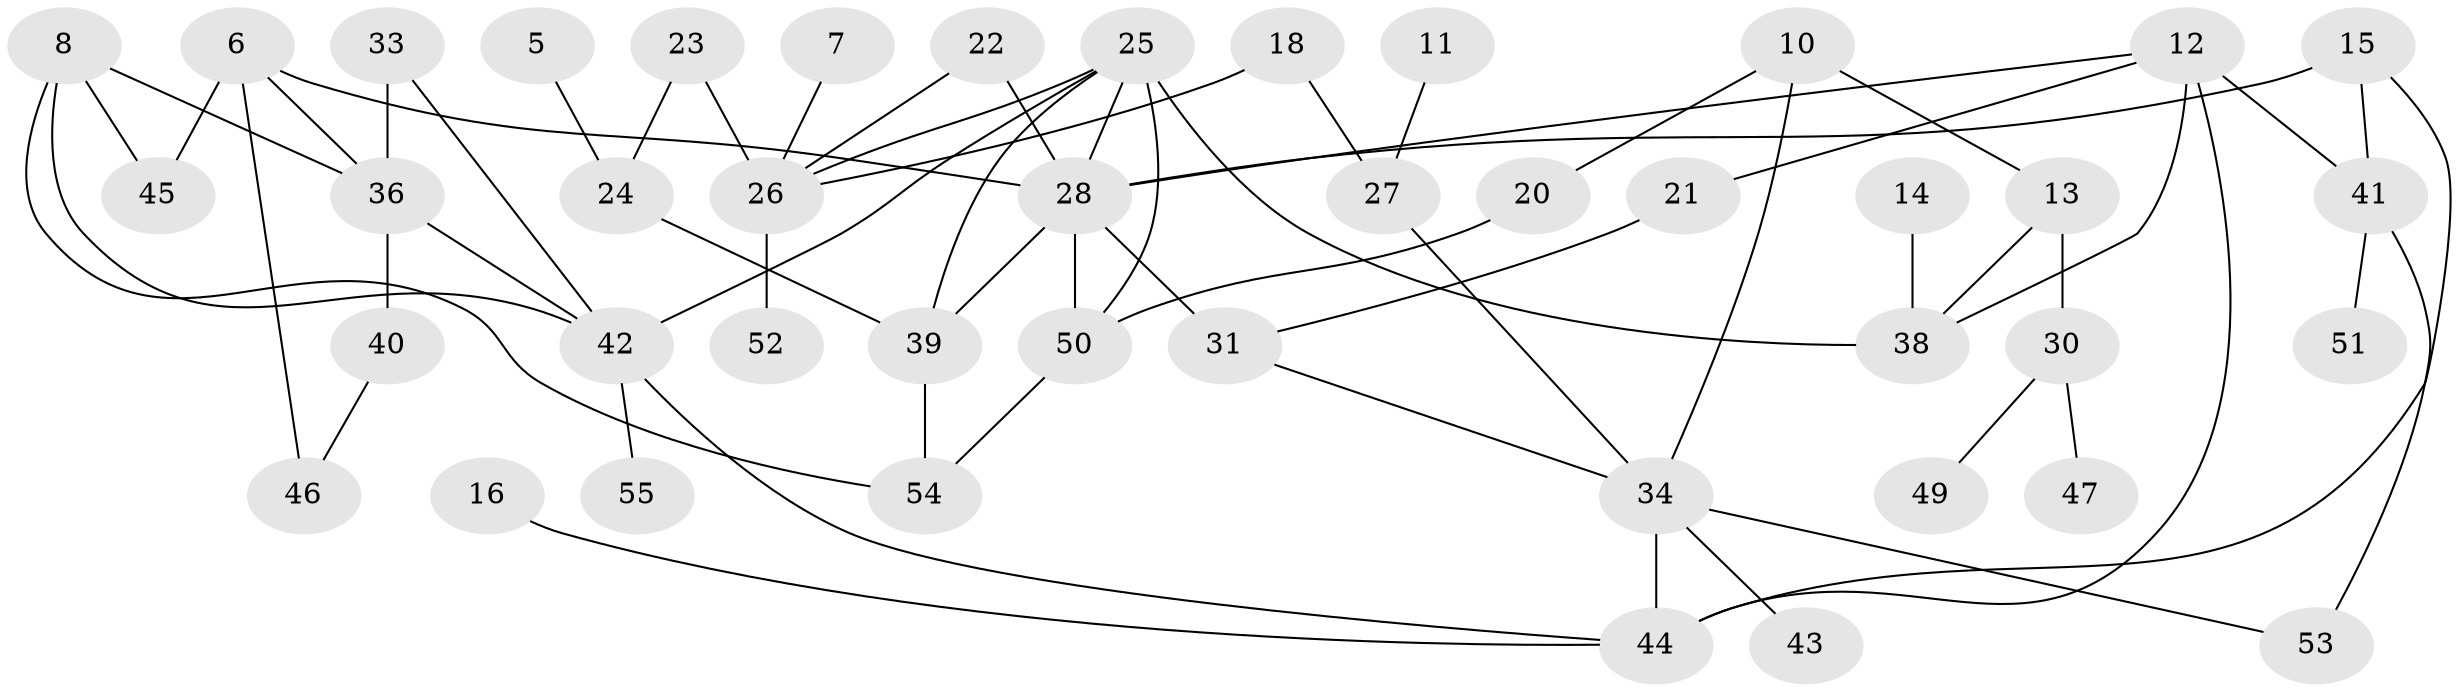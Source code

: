// original degree distribution, {5: 0.06422018348623854, 2: 0.29357798165137616, 0: 0.11009174311926606, 4: 0.11009174311926606, 3: 0.1559633027522936, 1: 0.22935779816513763, 7: 0.009174311926605505, 6: 0.027522935779816515}
// Generated by graph-tools (version 1.1) at 2025/35/03/04/25 23:35:51]
// undirected, 43 vertices, 63 edges
graph export_dot {
  node [color=gray90,style=filled];
  5;
  6;
  7;
  8;
  10;
  11;
  12;
  13;
  14;
  15;
  16;
  18;
  20;
  21;
  22;
  23;
  24;
  25;
  26;
  27;
  28;
  30;
  31;
  33;
  34;
  36;
  38;
  39;
  40;
  41;
  42;
  43;
  44;
  45;
  46;
  47;
  49;
  50;
  51;
  52;
  53;
  54;
  55;
  5 -- 24 [weight=1.0];
  6 -- 28 [weight=1.0];
  6 -- 36 [weight=1.0];
  6 -- 45 [weight=1.0];
  6 -- 46 [weight=1.0];
  7 -- 26 [weight=1.0];
  8 -- 36 [weight=1.0];
  8 -- 42 [weight=1.0];
  8 -- 45 [weight=1.0];
  8 -- 54 [weight=1.0];
  10 -- 13 [weight=1.0];
  10 -- 20 [weight=1.0];
  10 -- 34 [weight=1.0];
  11 -- 27 [weight=1.0];
  12 -- 21 [weight=1.0];
  12 -- 28 [weight=1.0];
  12 -- 38 [weight=1.0];
  12 -- 41 [weight=2.0];
  12 -- 44 [weight=1.0];
  13 -- 30 [weight=1.0];
  13 -- 38 [weight=1.0];
  14 -- 38 [weight=1.0];
  15 -- 28 [weight=2.0];
  15 -- 41 [weight=1.0];
  15 -- 44 [weight=1.0];
  16 -- 44 [weight=1.0];
  18 -- 26 [weight=1.0];
  18 -- 27 [weight=1.0];
  20 -- 50 [weight=1.0];
  21 -- 31 [weight=1.0];
  22 -- 26 [weight=1.0];
  22 -- 28 [weight=1.0];
  23 -- 24 [weight=1.0];
  23 -- 26 [weight=1.0];
  24 -- 39 [weight=1.0];
  25 -- 26 [weight=1.0];
  25 -- 28 [weight=1.0];
  25 -- 38 [weight=1.0];
  25 -- 39 [weight=1.0];
  25 -- 42 [weight=1.0];
  25 -- 50 [weight=1.0];
  26 -- 52 [weight=1.0];
  27 -- 34 [weight=1.0];
  28 -- 31 [weight=3.0];
  28 -- 39 [weight=1.0];
  28 -- 50 [weight=2.0];
  30 -- 47 [weight=1.0];
  30 -- 49 [weight=1.0];
  31 -- 34 [weight=1.0];
  33 -- 36 [weight=1.0];
  33 -- 42 [weight=1.0];
  34 -- 43 [weight=1.0];
  34 -- 44 [weight=2.0];
  34 -- 53 [weight=1.0];
  36 -- 40 [weight=1.0];
  36 -- 42 [weight=1.0];
  39 -- 54 [weight=1.0];
  40 -- 46 [weight=1.0];
  41 -- 51 [weight=1.0];
  41 -- 53 [weight=1.0];
  42 -- 44 [weight=1.0];
  42 -- 55 [weight=1.0];
  50 -- 54 [weight=1.0];
}
